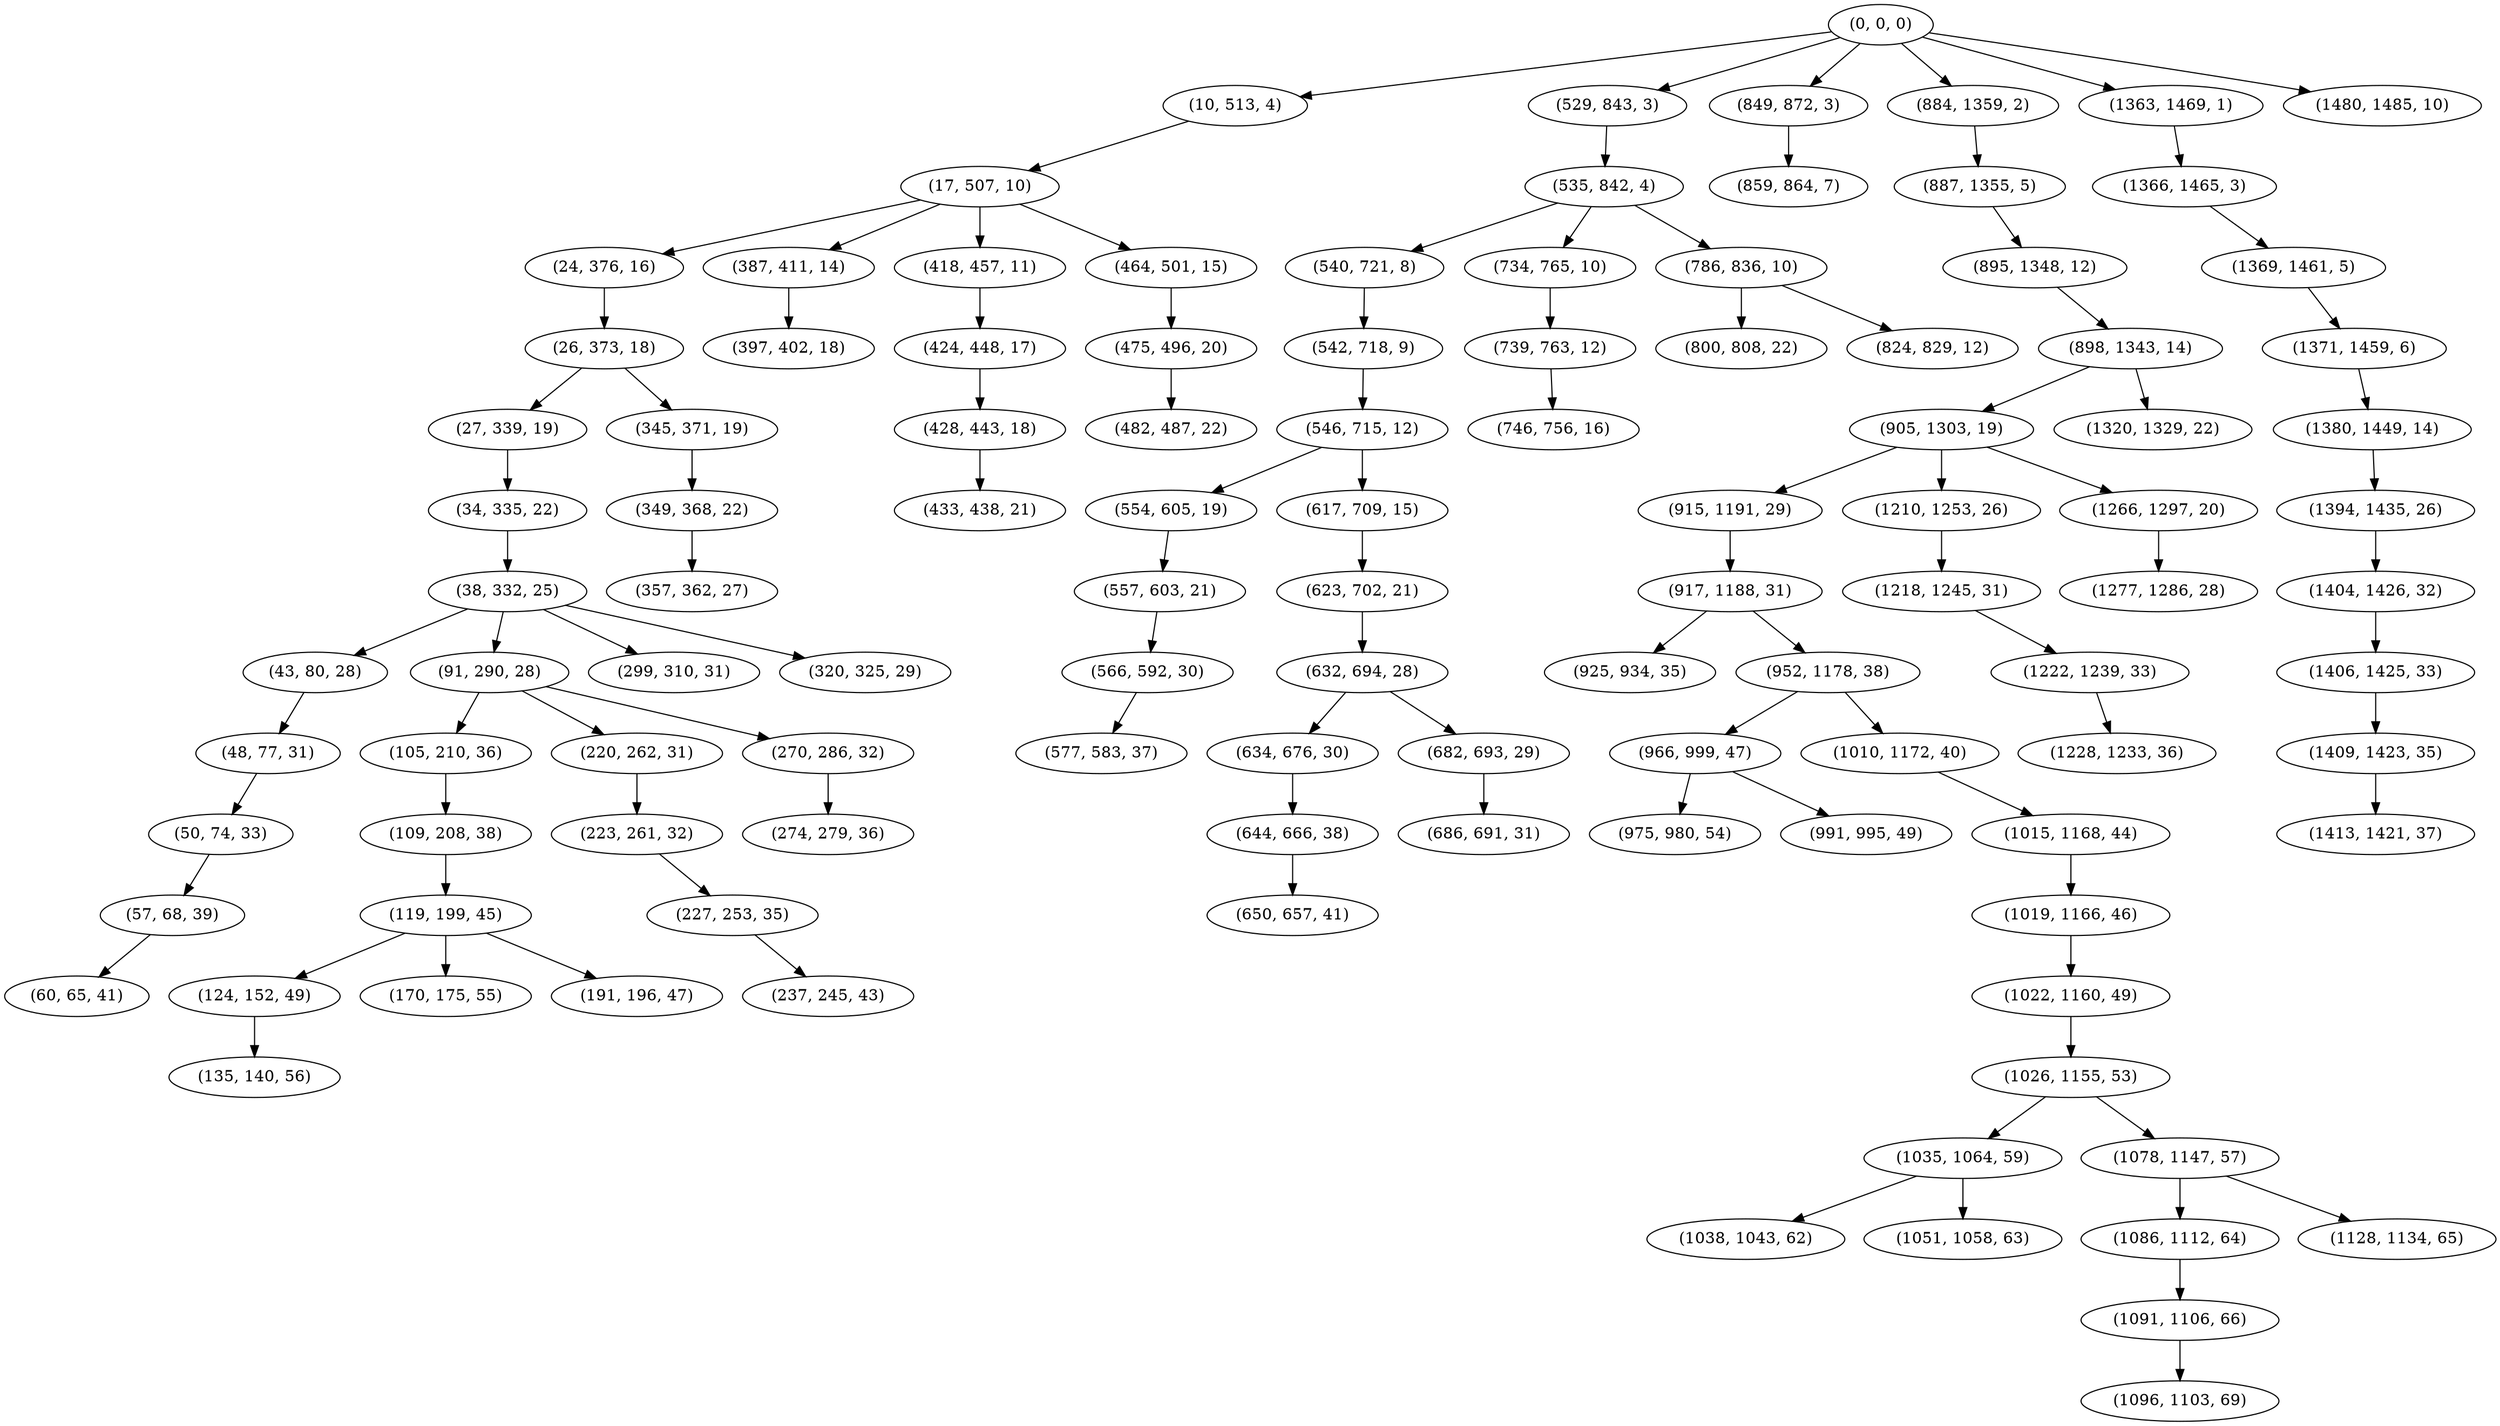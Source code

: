 digraph tree {
    "(0, 0, 0)";
    "(10, 513, 4)";
    "(17, 507, 10)";
    "(24, 376, 16)";
    "(26, 373, 18)";
    "(27, 339, 19)";
    "(34, 335, 22)";
    "(38, 332, 25)";
    "(43, 80, 28)";
    "(48, 77, 31)";
    "(50, 74, 33)";
    "(57, 68, 39)";
    "(60, 65, 41)";
    "(91, 290, 28)";
    "(105, 210, 36)";
    "(109, 208, 38)";
    "(119, 199, 45)";
    "(124, 152, 49)";
    "(135, 140, 56)";
    "(170, 175, 55)";
    "(191, 196, 47)";
    "(220, 262, 31)";
    "(223, 261, 32)";
    "(227, 253, 35)";
    "(237, 245, 43)";
    "(270, 286, 32)";
    "(274, 279, 36)";
    "(299, 310, 31)";
    "(320, 325, 29)";
    "(345, 371, 19)";
    "(349, 368, 22)";
    "(357, 362, 27)";
    "(387, 411, 14)";
    "(397, 402, 18)";
    "(418, 457, 11)";
    "(424, 448, 17)";
    "(428, 443, 18)";
    "(433, 438, 21)";
    "(464, 501, 15)";
    "(475, 496, 20)";
    "(482, 487, 22)";
    "(529, 843, 3)";
    "(535, 842, 4)";
    "(540, 721, 8)";
    "(542, 718, 9)";
    "(546, 715, 12)";
    "(554, 605, 19)";
    "(557, 603, 21)";
    "(566, 592, 30)";
    "(577, 583, 37)";
    "(617, 709, 15)";
    "(623, 702, 21)";
    "(632, 694, 28)";
    "(634, 676, 30)";
    "(644, 666, 38)";
    "(650, 657, 41)";
    "(682, 693, 29)";
    "(686, 691, 31)";
    "(734, 765, 10)";
    "(739, 763, 12)";
    "(746, 756, 16)";
    "(786, 836, 10)";
    "(800, 808, 22)";
    "(824, 829, 12)";
    "(849, 872, 3)";
    "(859, 864, 7)";
    "(884, 1359, 2)";
    "(887, 1355, 5)";
    "(895, 1348, 12)";
    "(898, 1343, 14)";
    "(905, 1303, 19)";
    "(915, 1191, 29)";
    "(917, 1188, 31)";
    "(925, 934, 35)";
    "(952, 1178, 38)";
    "(966, 999, 47)";
    "(975, 980, 54)";
    "(991, 995, 49)";
    "(1010, 1172, 40)";
    "(1015, 1168, 44)";
    "(1019, 1166, 46)";
    "(1022, 1160, 49)";
    "(1026, 1155, 53)";
    "(1035, 1064, 59)";
    "(1038, 1043, 62)";
    "(1051, 1058, 63)";
    "(1078, 1147, 57)";
    "(1086, 1112, 64)";
    "(1091, 1106, 66)";
    "(1096, 1103, 69)";
    "(1128, 1134, 65)";
    "(1210, 1253, 26)";
    "(1218, 1245, 31)";
    "(1222, 1239, 33)";
    "(1228, 1233, 36)";
    "(1266, 1297, 20)";
    "(1277, 1286, 28)";
    "(1320, 1329, 22)";
    "(1363, 1469, 1)";
    "(1366, 1465, 3)";
    "(1369, 1461, 5)";
    "(1371, 1459, 6)";
    "(1380, 1449, 14)";
    "(1394, 1435, 26)";
    "(1404, 1426, 32)";
    "(1406, 1425, 33)";
    "(1409, 1423, 35)";
    "(1413, 1421, 37)";
    "(1480, 1485, 10)";
    "(0, 0, 0)" -> "(10, 513, 4)";
    "(0, 0, 0)" -> "(529, 843, 3)";
    "(0, 0, 0)" -> "(849, 872, 3)";
    "(0, 0, 0)" -> "(884, 1359, 2)";
    "(0, 0, 0)" -> "(1363, 1469, 1)";
    "(0, 0, 0)" -> "(1480, 1485, 10)";
    "(10, 513, 4)" -> "(17, 507, 10)";
    "(17, 507, 10)" -> "(24, 376, 16)";
    "(17, 507, 10)" -> "(387, 411, 14)";
    "(17, 507, 10)" -> "(418, 457, 11)";
    "(17, 507, 10)" -> "(464, 501, 15)";
    "(24, 376, 16)" -> "(26, 373, 18)";
    "(26, 373, 18)" -> "(27, 339, 19)";
    "(26, 373, 18)" -> "(345, 371, 19)";
    "(27, 339, 19)" -> "(34, 335, 22)";
    "(34, 335, 22)" -> "(38, 332, 25)";
    "(38, 332, 25)" -> "(43, 80, 28)";
    "(38, 332, 25)" -> "(91, 290, 28)";
    "(38, 332, 25)" -> "(299, 310, 31)";
    "(38, 332, 25)" -> "(320, 325, 29)";
    "(43, 80, 28)" -> "(48, 77, 31)";
    "(48, 77, 31)" -> "(50, 74, 33)";
    "(50, 74, 33)" -> "(57, 68, 39)";
    "(57, 68, 39)" -> "(60, 65, 41)";
    "(91, 290, 28)" -> "(105, 210, 36)";
    "(91, 290, 28)" -> "(220, 262, 31)";
    "(91, 290, 28)" -> "(270, 286, 32)";
    "(105, 210, 36)" -> "(109, 208, 38)";
    "(109, 208, 38)" -> "(119, 199, 45)";
    "(119, 199, 45)" -> "(124, 152, 49)";
    "(119, 199, 45)" -> "(170, 175, 55)";
    "(119, 199, 45)" -> "(191, 196, 47)";
    "(124, 152, 49)" -> "(135, 140, 56)";
    "(220, 262, 31)" -> "(223, 261, 32)";
    "(223, 261, 32)" -> "(227, 253, 35)";
    "(227, 253, 35)" -> "(237, 245, 43)";
    "(270, 286, 32)" -> "(274, 279, 36)";
    "(345, 371, 19)" -> "(349, 368, 22)";
    "(349, 368, 22)" -> "(357, 362, 27)";
    "(387, 411, 14)" -> "(397, 402, 18)";
    "(418, 457, 11)" -> "(424, 448, 17)";
    "(424, 448, 17)" -> "(428, 443, 18)";
    "(428, 443, 18)" -> "(433, 438, 21)";
    "(464, 501, 15)" -> "(475, 496, 20)";
    "(475, 496, 20)" -> "(482, 487, 22)";
    "(529, 843, 3)" -> "(535, 842, 4)";
    "(535, 842, 4)" -> "(540, 721, 8)";
    "(535, 842, 4)" -> "(734, 765, 10)";
    "(535, 842, 4)" -> "(786, 836, 10)";
    "(540, 721, 8)" -> "(542, 718, 9)";
    "(542, 718, 9)" -> "(546, 715, 12)";
    "(546, 715, 12)" -> "(554, 605, 19)";
    "(546, 715, 12)" -> "(617, 709, 15)";
    "(554, 605, 19)" -> "(557, 603, 21)";
    "(557, 603, 21)" -> "(566, 592, 30)";
    "(566, 592, 30)" -> "(577, 583, 37)";
    "(617, 709, 15)" -> "(623, 702, 21)";
    "(623, 702, 21)" -> "(632, 694, 28)";
    "(632, 694, 28)" -> "(634, 676, 30)";
    "(632, 694, 28)" -> "(682, 693, 29)";
    "(634, 676, 30)" -> "(644, 666, 38)";
    "(644, 666, 38)" -> "(650, 657, 41)";
    "(682, 693, 29)" -> "(686, 691, 31)";
    "(734, 765, 10)" -> "(739, 763, 12)";
    "(739, 763, 12)" -> "(746, 756, 16)";
    "(786, 836, 10)" -> "(800, 808, 22)";
    "(786, 836, 10)" -> "(824, 829, 12)";
    "(849, 872, 3)" -> "(859, 864, 7)";
    "(884, 1359, 2)" -> "(887, 1355, 5)";
    "(887, 1355, 5)" -> "(895, 1348, 12)";
    "(895, 1348, 12)" -> "(898, 1343, 14)";
    "(898, 1343, 14)" -> "(905, 1303, 19)";
    "(898, 1343, 14)" -> "(1320, 1329, 22)";
    "(905, 1303, 19)" -> "(915, 1191, 29)";
    "(905, 1303, 19)" -> "(1210, 1253, 26)";
    "(905, 1303, 19)" -> "(1266, 1297, 20)";
    "(915, 1191, 29)" -> "(917, 1188, 31)";
    "(917, 1188, 31)" -> "(925, 934, 35)";
    "(917, 1188, 31)" -> "(952, 1178, 38)";
    "(952, 1178, 38)" -> "(966, 999, 47)";
    "(952, 1178, 38)" -> "(1010, 1172, 40)";
    "(966, 999, 47)" -> "(975, 980, 54)";
    "(966, 999, 47)" -> "(991, 995, 49)";
    "(1010, 1172, 40)" -> "(1015, 1168, 44)";
    "(1015, 1168, 44)" -> "(1019, 1166, 46)";
    "(1019, 1166, 46)" -> "(1022, 1160, 49)";
    "(1022, 1160, 49)" -> "(1026, 1155, 53)";
    "(1026, 1155, 53)" -> "(1035, 1064, 59)";
    "(1026, 1155, 53)" -> "(1078, 1147, 57)";
    "(1035, 1064, 59)" -> "(1038, 1043, 62)";
    "(1035, 1064, 59)" -> "(1051, 1058, 63)";
    "(1078, 1147, 57)" -> "(1086, 1112, 64)";
    "(1078, 1147, 57)" -> "(1128, 1134, 65)";
    "(1086, 1112, 64)" -> "(1091, 1106, 66)";
    "(1091, 1106, 66)" -> "(1096, 1103, 69)";
    "(1210, 1253, 26)" -> "(1218, 1245, 31)";
    "(1218, 1245, 31)" -> "(1222, 1239, 33)";
    "(1222, 1239, 33)" -> "(1228, 1233, 36)";
    "(1266, 1297, 20)" -> "(1277, 1286, 28)";
    "(1363, 1469, 1)" -> "(1366, 1465, 3)";
    "(1366, 1465, 3)" -> "(1369, 1461, 5)";
    "(1369, 1461, 5)" -> "(1371, 1459, 6)";
    "(1371, 1459, 6)" -> "(1380, 1449, 14)";
    "(1380, 1449, 14)" -> "(1394, 1435, 26)";
    "(1394, 1435, 26)" -> "(1404, 1426, 32)";
    "(1404, 1426, 32)" -> "(1406, 1425, 33)";
    "(1406, 1425, 33)" -> "(1409, 1423, 35)";
    "(1409, 1423, 35)" -> "(1413, 1421, 37)";
}
